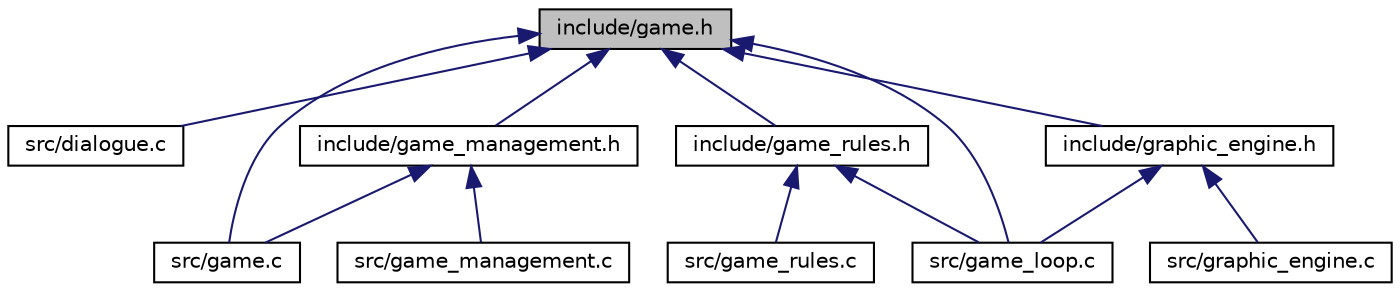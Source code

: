 digraph "include/game.h"
{
  edge [fontname="Helvetica",fontsize="10",labelfontname="Helvetica",labelfontsize="10"];
  node [fontname="Helvetica",fontsize="10",shape=record];
  Node14 [label="include/game.h",height=0.2,width=0.4,color="black", fillcolor="grey75", style="filled", fontcolor="black"];
  Node14 -> Node15 [dir="back",color="midnightblue",fontsize="10",style="solid",fontname="Helvetica"];
  Node15 [label="src/dialogue.c",height=0.2,width=0.4,color="black", fillcolor="white", style="filled",URL="$dialogue_8c.html",tooltip="En este fichero implementamos las funciones del dialogo. "];
  Node14 -> Node16 [dir="back",color="midnightblue",fontsize="10",style="solid",fontname="Helvetica"];
  Node16 [label="src/game.c",height=0.2,width=0.4,color="black", fillcolor="white", style="filled",URL="$game_8c.html",tooltip="En este fichero definimos las funciones para el juego. "];
  Node14 -> Node17 [dir="back",color="midnightblue",fontsize="10",style="solid",fontname="Helvetica"];
  Node17 [label="src/game_loop.c",height=0.2,width=0.4,color="black", fillcolor="white", style="filled",URL="$game__loop_8c.html",tooltip="Ejecuta el main y el juego hasta el comando exit. "];
  Node14 -> Node18 [dir="back",color="midnightblue",fontsize="10",style="solid",fontname="Helvetica"];
  Node18 [label="include/game_management.h",height=0.2,width=0.4,color="black", fillcolor="white", style="filled",URL="$game__management_8h.html",tooltip="En este fichero definimos las funciones para el leer los diferentes elementos del juego de un fichero..."];
  Node18 -> Node16 [dir="back",color="midnightblue",fontsize="10",style="solid",fontname="Helvetica"];
  Node18 -> Node19 [dir="back",color="midnightblue",fontsize="10",style="solid",fontname="Helvetica"];
  Node19 [label="src/game_management.c",height=0.2,width=0.4,color="black", fillcolor="white", style="filled",URL="$game__management_8c.html",tooltip="En este fichero definimos las funciones para el leer los diferentes elementos del juego de un fichero..."];
  Node14 -> Node20 [dir="back",color="midnightblue",fontsize="10",style="solid",fontname="Helvetica"];
  Node20 [label="include/game_rules.h",height=0.2,width=0.4,color="black", fillcolor="white", style="filled",URL="$game__rules_8h_source.html"];
  Node20 -> Node17 [dir="back",color="midnightblue",fontsize="10",style="solid",fontname="Helvetica"];
  Node20 -> Node21 [dir="back",color="midnightblue",fontsize="10",style="solid",fontname="Helvetica"];
  Node21 [label="src/game_rules.c",height=0.2,width=0.4,color="black", fillcolor="white", style="filled",URL="$game__rules_8c.html",tooltip="En este fichero implementamos las funciones de game_rules. "];
  Node14 -> Node22 [dir="back",color="midnightblue",fontsize="10",style="solid",fontname="Helvetica"];
  Node22 [label="include/graphic_engine.h",height=0.2,width=0.4,color="black", fillcolor="white", style="filled",URL="$graphic__engine_8h.html",tooltip="En este fichero estaran las funciones relacionadas con la interfaz gráfica. "];
  Node22 -> Node17 [dir="back",color="midnightblue",fontsize="10",style="solid",fontname="Helvetica"];
  Node22 -> Node23 [dir="back",color="midnightblue",fontsize="10",style="solid",fontname="Helvetica"];
  Node23 [label="src/graphic_engine.c",height=0.2,width=0.4,color="black", fillcolor="white", style="filled",URL="$graphic__engine_8c.html",tooltip="En este fichero estaran las funciones relacionadas con la interfaz gráfica. "];
}
